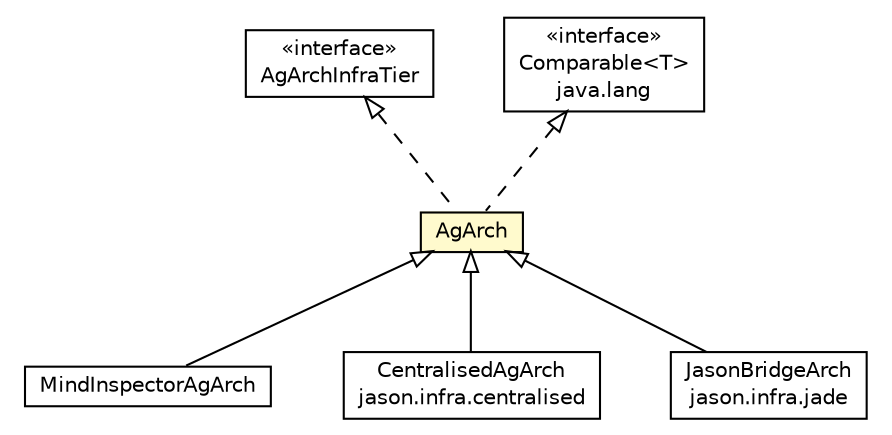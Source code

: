 #!/usr/local/bin/dot
#
# Class diagram 
# Generated by UMLGraph version R5_6_6-1-g9240c4 (http://www.umlgraph.org/)
#

digraph G {
	edge [fontname="Helvetica",fontsize=10,labelfontname="Helvetica",labelfontsize=10];
	node [fontname="Helvetica",fontsize=10,shape=plaintext];
	nodesep=0.25;
	ranksep=0.5;
	// jason.architecture.MindInspectorAgArch
	c6994 [label=<<table title="jason.architecture.MindInspectorAgArch" border="0" cellborder="1" cellspacing="0" cellpadding="2" port="p" href="./MindInspectorAgArch.html">
		<tr><td><table border="0" cellspacing="0" cellpadding="1">
<tr><td align="center" balign="center"> MindInspectorAgArch </td></tr>
		</table></td></tr>
		</table>>, URL="./MindInspectorAgArch.html", fontname="Helvetica", fontcolor="black", fontsize=10.0];
	// jason.architecture.AgArchInfraTier
	c6995 [label=<<table title="jason.architecture.AgArchInfraTier" border="0" cellborder="1" cellspacing="0" cellpadding="2" port="p" href="./AgArchInfraTier.html">
		<tr><td><table border="0" cellspacing="0" cellpadding="1">
<tr><td align="center" balign="center"> &#171;interface&#187; </td></tr>
<tr><td align="center" balign="center"> AgArchInfraTier </td></tr>
		</table></td></tr>
		</table>>, URL="./AgArchInfraTier.html", fontname="Helvetica", fontcolor="black", fontsize=10.0];
	// jason.architecture.AgArch
	c6996 [label=<<table title="jason.architecture.AgArch" border="0" cellborder="1" cellspacing="0" cellpadding="2" port="p" bgcolor="lemonChiffon" href="./AgArch.html">
		<tr><td><table border="0" cellspacing="0" cellpadding="1">
<tr><td align="center" balign="center"> AgArch </td></tr>
		</table></td></tr>
		</table>>, URL="./AgArch.html", fontname="Helvetica", fontcolor="black", fontsize=10.0];
	// jason.infra.centralised.CentralisedAgArch
	c7130 [label=<<table title="jason.infra.centralised.CentralisedAgArch" border="0" cellborder="1" cellspacing="0" cellpadding="2" port="p" href="../infra/centralised/CentralisedAgArch.html">
		<tr><td><table border="0" cellspacing="0" cellpadding="1">
<tr><td align="center" balign="center"> CentralisedAgArch </td></tr>
<tr><td align="center" balign="center"> jason.infra.centralised </td></tr>
		</table></td></tr>
		</table>>, URL="../infra/centralised/CentralisedAgArch.html", fontname="Helvetica", fontcolor="black", fontsize=10.0];
	// jason.infra.jade.JasonBridgeArch
	c7134 [label=<<table title="jason.infra.jade.JasonBridgeArch" border="0" cellborder="1" cellspacing="0" cellpadding="2" port="p" href="../infra/jade/JasonBridgeArch.html">
		<tr><td><table border="0" cellspacing="0" cellpadding="1">
<tr><td align="center" balign="center"> JasonBridgeArch </td></tr>
<tr><td align="center" balign="center"> jason.infra.jade </td></tr>
		</table></td></tr>
		</table>>, URL="../infra/jade/JasonBridgeArch.html", fontname="Helvetica", fontcolor="black", fontsize=10.0];
	//jason.architecture.MindInspectorAgArch extends jason.architecture.AgArch
	c6996:p -> c6994:p [dir=back,arrowtail=empty];
	//jason.architecture.AgArch implements jason.architecture.AgArchInfraTier
	c6995:p -> c6996:p [dir=back,arrowtail=empty,style=dashed];
	//jason.architecture.AgArch implements java.lang.Comparable<T>
	c7257:p -> c6996:p [dir=back,arrowtail=empty,style=dashed];
	//jason.infra.centralised.CentralisedAgArch extends jason.architecture.AgArch
	c6996:p -> c7130:p [dir=back,arrowtail=empty];
	//jason.infra.jade.JasonBridgeArch extends jason.architecture.AgArch
	c6996:p -> c7134:p [dir=back,arrowtail=empty];
	// java.lang.Comparable<T>
	c7257 [label=<<table title="java.lang.Comparable" border="0" cellborder="1" cellspacing="0" cellpadding="2" port="p" href="http://java.sun.com/j2se/1.4.2/docs/api/java/lang/Comparable.html">
		<tr><td><table border="0" cellspacing="0" cellpadding="1">
<tr><td align="center" balign="center"> &#171;interface&#187; </td></tr>
<tr><td align="center" balign="center"> Comparable&lt;T&gt; </td></tr>
<tr><td align="center" balign="center"> java.lang </td></tr>
		</table></td></tr>
		</table>>, URL="http://java.sun.com/j2se/1.4.2/docs/api/java/lang/Comparable.html", fontname="Helvetica", fontcolor="black", fontsize=10.0];
}


